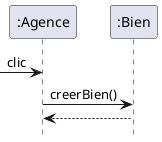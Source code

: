 
@startuml

hide footbox

participant ":Agence" As A
participant ":Bien" As B

[-> A : clic
A -> B : creerBien()
B --> A :

@enduml
